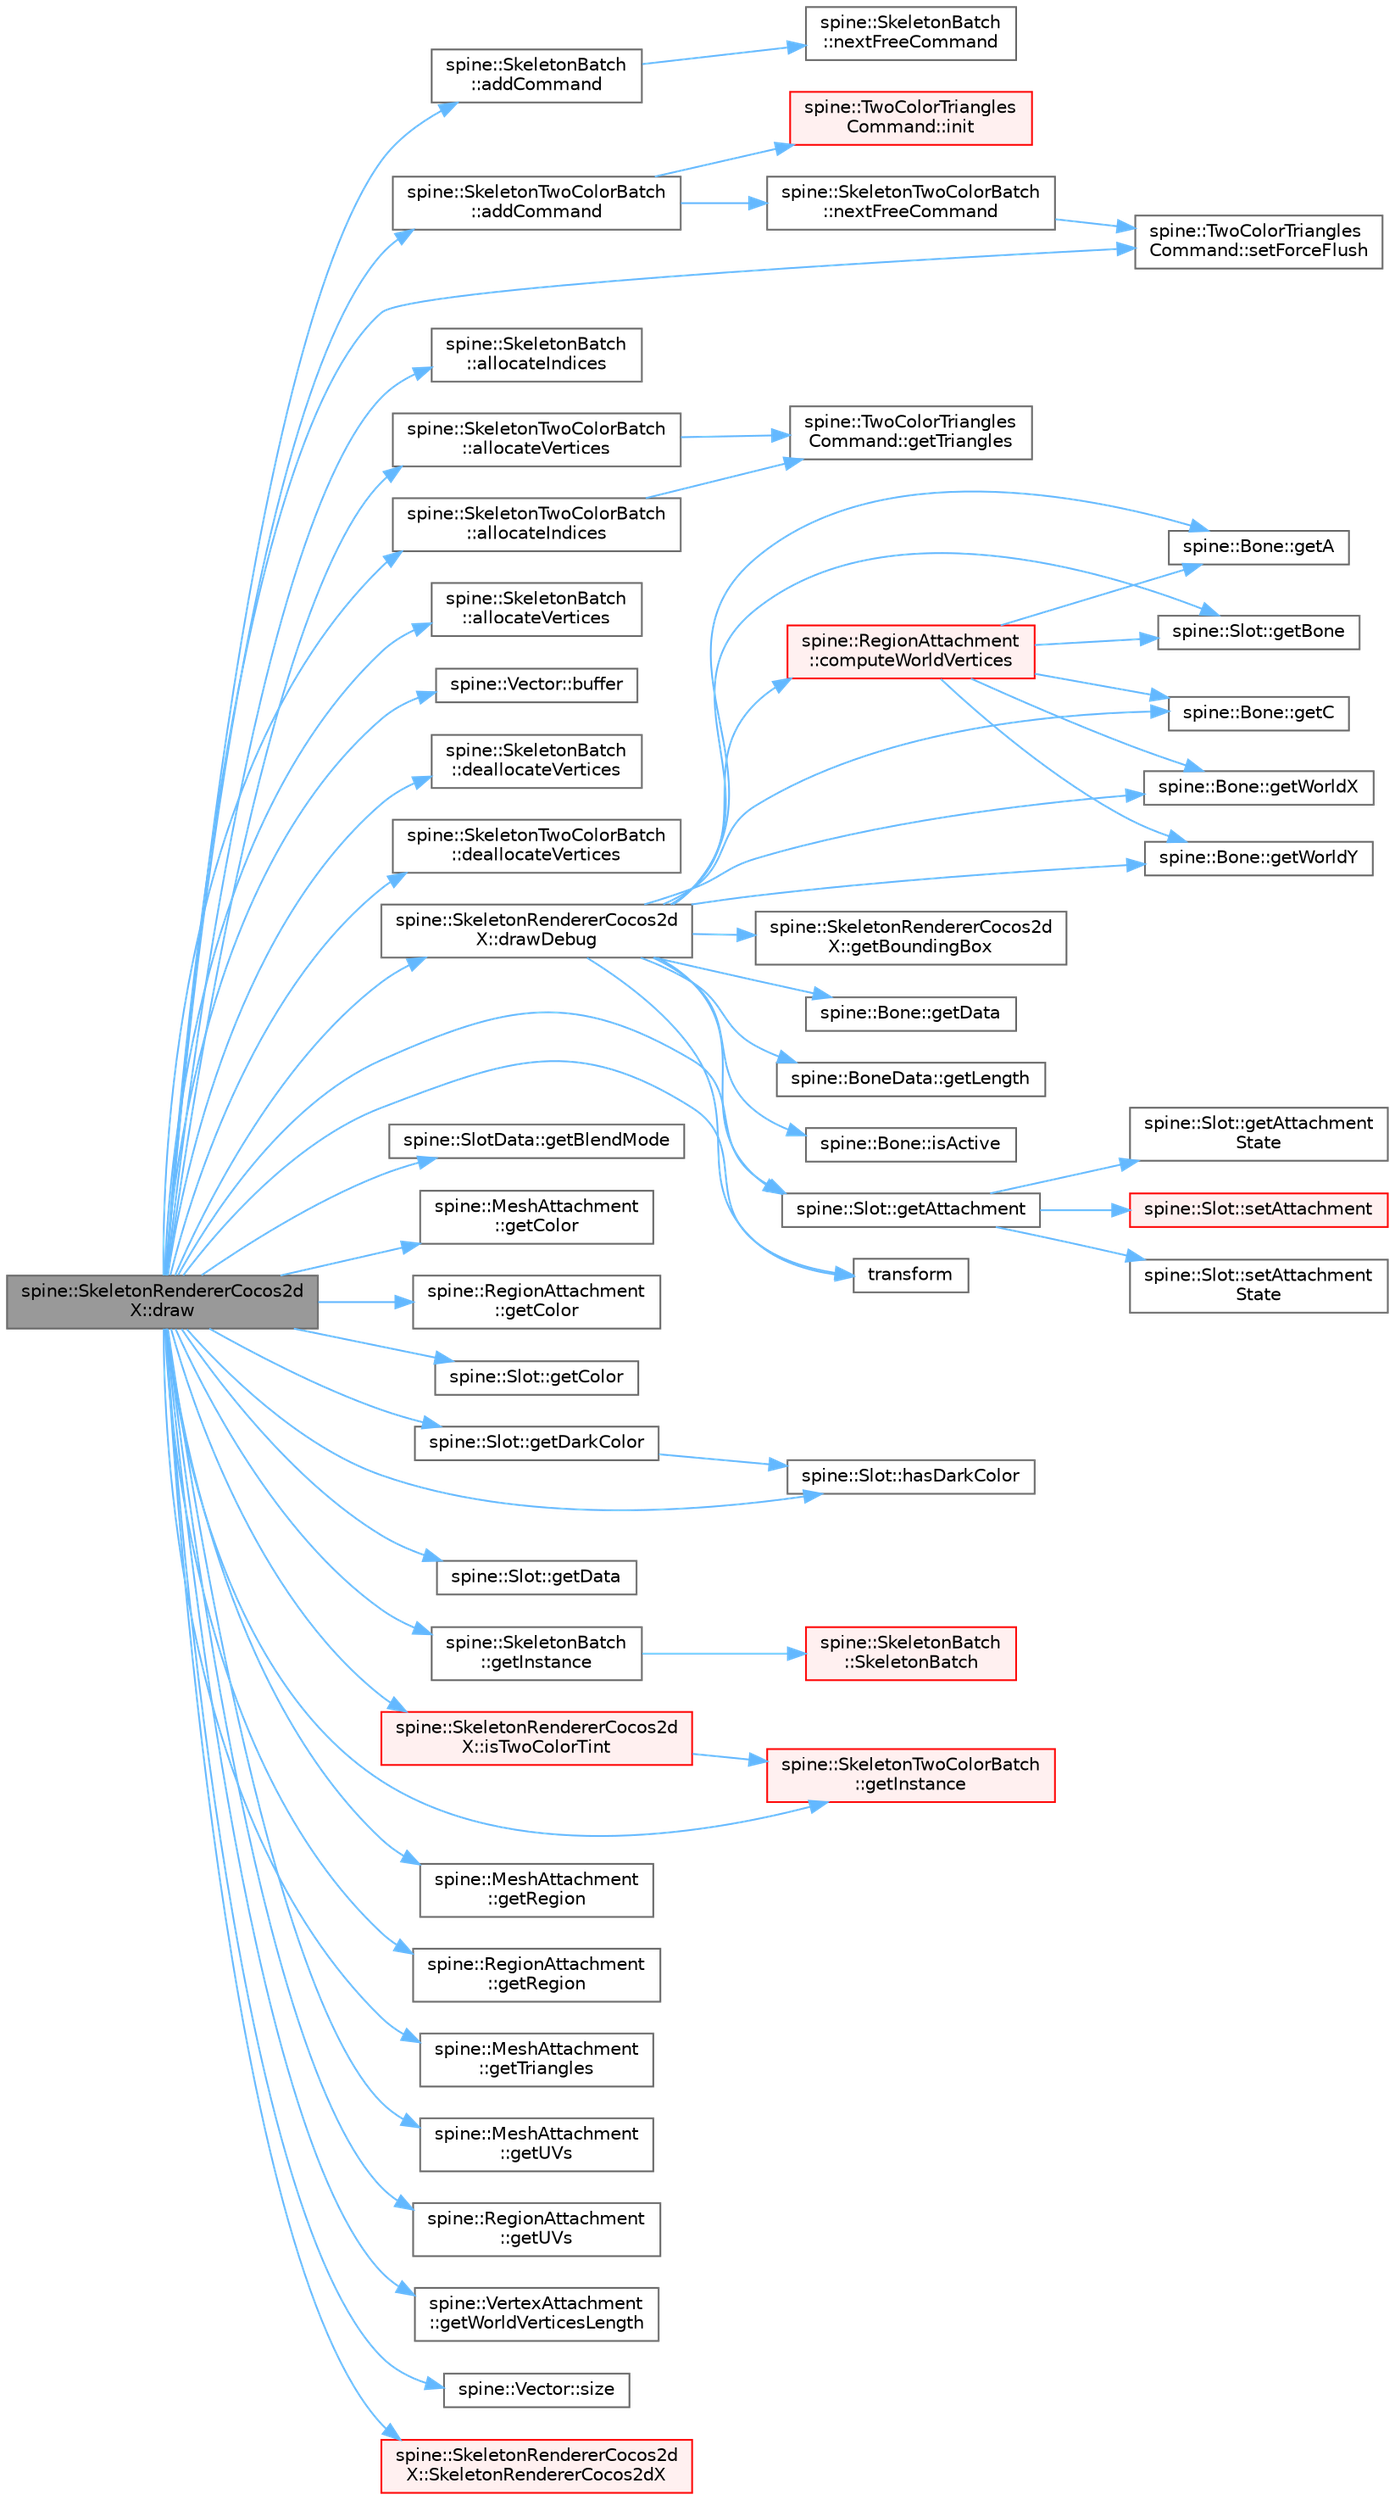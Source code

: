 digraph "spine::SkeletonRendererCocos2dX::draw"
{
 // LATEX_PDF_SIZE
  bgcolor="transparent";
  edge [fontname=Helvetica,fontsize=10,labelfontname=Helvetica,labelfontsize=10];
  node [fontname=Helvetica,fontsize=10,shape=box,height=0.2,width=0.4];
  rankdir="LR";
  Node1 [id="Node000001",label="spine::SkeletonRendererCocos2d\lX::draw",height=0.2,width=0.4,color="gray40", fillcolor="grey60", style="filled", fontcolor="black",tooltip=" "];
  Node1 -> Node2 [id="edge61_Node000001_Node000002",color="steelblue1",style="solid",tooltip=" "];
  Node2 [id="Node000002",label="spine::SkeletonBatch\l::addCommand",height=0.2,width=0.4,color="grey40", fillcolor="white", style="filled",URL="$classspine_1_1_skeleton_batch.html#aec1373eedc6bc63f5dff94f3d1d08098",tooltip=" "];
  Node2 -> Node3 [id="edge62_Node000002_Node000003",color="steelblue1",style="solid",tooltip=" "];
  Node3 [id="Node000003",label="spine::SkeletonBatch\l::nextFreeCommand",height=0.2,width=0.4,color="grey40", fillcolor="white", style="filled",URL="$classspine_1_1_skeleton_batch.html#acdd144726c8ec540d47d0ebb0433614d",tooltip=" "];
  Node1 -> Node4 [id="edge63_Node000001_Node000004",color="steelblue1",style="solid",tooltip=" "];
  Node4 [id="Node000004",label="spine::SkeletonTwoColorBatch\l::addCommand",height=0.2,width=0.4,color="grey40", fillcolor="white", style="filled",URL="$classspine_1_1_skeleton_two_color_batch.html#af300233ab35785f9e67ffe7e693064e6",tooltip=" "];
  Node4 -> Node5 [id="edge64_Node000004_Node000005",color="steelblue1",style="solid",tooltip=" "];
  Node5 [id="Node000005",label="spine::TwoColorTriangles\lCommand::init",height=0.2,width=0.4,color="red", fillcolor="#FFF0F0", style="filled",URL="$classspine_1_1_two_color_triangles_command.html#a385e4c629471fbf28207ce3c9ecf8922",tooltip=" "];
  Node4 -> Node7 [id="edge65_Node000004_Node000007",color="steelblue1",style="solid",tooltip=" "];
  Node7 [id="Node000007",label="spine::SkeletonTwoColorBatch\l::nextFreeCommand",height=0.2,width=0.4,color="grey40", fillcolor="white", style="filled",URL="$classspine_1_1_skeleton_two_color_batch.html#a2ef0dd379c29cb6304c3d2aaa793dac8",tooltip=" "];
  Node7 -> Node8 [id="edge66_Node000007_Node000008",color="steelblue1",style="solid",tooltip=" "];
  Node8 [id="Node000008",label="spine::TwoColorTriangles\lCommand::setForceFlush",height=0.2,width=0.4,color="grey40", fillcolor="white", style="filled",URL="$classspine_1_1_two_color_triangles_command.html#a26a718261b7171fb878a1847369cc8a5",tooltip=" "];
  Node1 -> Node9 [id="edge67_Node000001_Node000009",color="steelblue1",style="solid",tooltip=" "];
  Node9 [id="Node000009",label="spine::SkeletonBatch\l::allocateIndices",height=0.2,width=0.4,color="grey40", fillcolor="white", style="filled",URL="$classspine_1_1_skeleton_batch.html#a90f37236b011a0ad7b0a84a2997680e2",tooltip=" "];
  Node1 -> Node10 [id="edge68_Node000001_Node000010",color="steelblue1",style="solid",tooltip=" "];
  Node10 [id="Node000010",label="spine::SkeletonTwoColorBatch\l::allocateIndices",height=0.2,width=0.4,color="grey40", fillcolor="white", style="filled",URL="$classspine_1_1_skeleton_two_color_batch.html#a1c5f60782c80e65d49c0a655057e2129",tooltip=" "];
  Node10 -> Node11 [id="edge69_Node000010_Node000011",color="steelblue1",style="solid",tooltip=" "];
  Node11 [id="Node000011",label="spine::TwoColorTriangles\lCommand::getTriangles",height=0.2,width=0.4,color="grey40", fillcolor="white", style="filled",URL="$classspine_1_1_two_color_triangles_command.html#a0b5f2e27a84da91efa9fb76a8b563c98",tooltip=" "];
  Node1 -> Node12 [id="edge70_Node000001_Node000012",color="steelblue1",style="solid",tooltip=" "];
  Node12 [id="Node000012",label="spine::SkeletonBatch\l::allocateVertices",height=0.2,width=0.4,color="grey40", fillcolor="white", style="filled",URL="$classspine_1_1_skeleton_batch.html#ac8a9840436602d1c8bf7e8aa59ca092f",tooltip=" "];
  Node1 -> Node13 [id="edge71_Node000001_Node000013",color="steelblue1",style="solid",tooltip=" "];
  Node13 [id="Node000013",label="spine::SkeletonTwoColorBatch\l::allocateVertices",height=0.2,width=0.4,color="grey40", fillcolor="white", style="filled",URL="$classspine_1_1_skeleton_two_color_batch.html#a951b861ed46ff62b3cc9b063ff33a39b",tooltip=" "];
  Node13 -> Node11 [id="edge72_Node000013_Node000011",color="steelblue1",style="solid",tooltip=" "];
  Node1 -> Node14 [id="edge73_Node000001_Node000014",color="steelblue1",style="solid",tooltip=" "];
  Node14 [id="Node000014",label="spine::Vector::buffer",height=0.2,width=0.4,color="grey40", fillcolor="white", style="filled",URL="$classspine_1_1_vector.html#a51e5c426b03098af297e10efdaf52e22",tooltip=" "];
  Node1 -> Node15 [id="edge74_Node000001_Node000015",color="steelblue1",style="solid",tooltip=" "];
  Node15 [id="Node000015",label="spine::SkeletonBatch\l::deallocateVertices",height=0.2,width=0.4,color="grey40", fillcolor="white", style="filled",URL="$classspine_1_1_skeleton_batch.html#ae7f2300ee79a3aac2c33a4f56c9a851d",tooltip=" "];
  Node1 -> Node16 [id="edge75_Node000001_Node000016",color="steelblue1",style="solid",tooltip=" "];
  Node16 [id="Node000016",label="spine::SkeletonTwoColorBatch\l::deallocateVertices",height=0.2,width=0.4,color="grey40", fillcolor="white", style="filled",URL="$classspine_1_1_skeleton_two_color_batch.html#a921f10e4f77a91e6f34d5132ce4c9d83",tooltip=" "];
  Node1 -> Node17 [id="edge76_Node000001_Node000017",color="steelblue1",style="solid",tooltip=" "];
  Node17 [id="Node000017",label="spine::SkeletonRendererCocos2d\lX::drawDebug",height=0.2,width=0.4,color="grey40", fillcolor="white", style="filled",URL="$classspine_1_1_skeleton_renderer_cocos2d_x.html#a076d0ded0bb1186992dca699816d1bb5",tooltip=" "];
  Node17 -> Node18 [id="edge77_Node000017_Node000018",color="steelblue1",style="solid",tooltip=" "];
  Node18 [id="Node000018",label="spine::RegionAttachment\l::computeWorldVertices",height=0.2,width=0.4,color="red", fillcolor="#FFF0F0", style="filled",URL="$classspine_1_1_region_attachment.html#aff6093b5fdcab5375c2d8b068231e66e",tooltip=" "];
  Node18 -> Node19 [id="edge78_Node000018_Node000019",color="steelblue1",style="solid",tooltip=" "];
  Node19 [id="Node000019",label="spine::Bone::getA",height=0.2,width=0.4,color="grey40", fillcolor="white", style="filled",URL="$classspine_1_1_bone.html#ad1bf794d4403f999c8f7b9f836df66d6",tooltip=" "];
  Node18 -> Node21 [id="edge79_Node000018_Node000021",color="steelblue1",style="solid",tooltip=" "];
  Node21 [id="Node000021",label="spine::Slot::getBone",height=0.2,width=0.4,color="grey40", fillcolor="white", style="filled",URL="$classspine_1_1_slot.html#a70e34507eb281998a242b6466b8465b6",tooltip=" "];
  Node18 -> Node22 [id="edge80_Node000018_Node000022",color="steelblue1",style="solid",tooltip=" "];
  Node22 [id="Node000022",label="spine::Bone::getC",height=0.2,width=0.4,color="grey40", fillcolor="white", style="filled",URL="$classspine_1_1_bone.html#a3d65d6d037c98373ee8f50c8eb8ecb9d",tooltip=" "];
  Node18 -> Node24 [id="edge81_Node000018_Node000024",color="steelblue1",style="solid",tooltip=" "];
  Node24 [id="Node000024",label="spine::Bone::getWorldX",height=0.2,width=0.4,color="grey40", fillcolor="white", style="filled",URL="$classspine_1_1_bone.html#a31d0b696d1599e91547485b299ac0177",tooltip=" "];
  Node18 -> Node25 [id="edge82_Node000018_Node000025",color="steelblue1",style="solid",tooltip=" "];
  Node25 [id="Node000025",label="spine::Bone::getWorldY",height=0.2,width=0.4,color="grey40", fillcolor="white", style="filled",URL="$classspine_1_1_bone.html#a259cfdb2fbd70a5c57a2b59a2bcbc67a",tooltip=" "];
  Node17 -> Node19 [id="edge83_Node000017_Node000019",color="steelblue1",style="solid",tooltip=" "];
  Node17 -> Node26 [id="edge84_Node000017_Node000026",color="steelblue1",style="solid",tooltip=" "];
  Node26 [id="Node000026",label="spine::Slot::getAttachment",height=0.2,width=0.4,color="grey40", fillcolor="white", style="filled",URL="$classspine_1_1_slot.html#af8f7f6c38794624b4bbcb1031d05b37b",tooltip="May be NULL."];
  Node26 -> Node27 [id="edge85_Node000026_Node000027",color="steelblue1",style="solid",tooltip=" "];
  Node27 [id="Node000027",label="spine::Slot::getAttachment\lState",height=0.2,width=0.4,color="grey40", fillcolor="white", style="filled",URL="$classspine_1_1_slot.html#af63d2293b5f0c9769d3589a7736c55a6",tooltip=" "];
  Node26 -> Node28 [id="edge86_Node000026_Node000028",color="steelblue1",style="solid",tooltip=" "];
  Node28 [id="Node000028",label="spine::Slot::setAttachment",height=0.2,width=0.4,color="red", fillcolor="#FFF0F0", style="filled",URL="$classspine_1_1_slot.html#ad9359f3f2289ed3c013215c40b180c58",tooltip=" "];
  Node26 -> Node30 [id="edge87_Node000026_Node000030",color="steelblue1",style="solid",tooltip=" "];
  Node30 [id="Node000030",label="spine::Slot::setAttachment\lState",height=0.2,width=0.4,color="grey40", fillcolor="white", style="filled",URL="$classspine_1_1_slot.html#ab108772a947f2283bdd50c493beeeb39",tooltip=" "];
  Node17 -> Node21 [id="edge88_Node000017_Node000021",color="steelblue1",style="solid",tooltip=" "];
  Node17 -> Node31 [id="edge89_Node000017_Node000031",color="steelblue1",style="solid",tooltip=" "];
  Node31 [id="Node000031",label="spine::SkeletonRendererCocos2d\lX::getBoundingBox",height=0.2,width=0.4,color="grey40", fillcolor="white", style="filled",URL="$classspine_1_1_skeleton_renderer_cocos2d_x.html#a444f77216a808ded3317bc5008067a98",tooltip=" "];
  Node17 -> Node22 [id="edge90_Node000017_Node000022",color="steelblue1",style="solid",tooltip=" "];
  Node17 -> Node32 [id="edge91_Node000017_Node000032",color="steelblue1",style="solid",tooltip=" "];
  Node32 [id="Node000032",label="spine::Bone::getData",height=0.2,width=0.4,color="grey40", fillcolor="white", style="filled",URL="$classspine_1_1_bone.html#a13b3778da0a300dbf777ce37239bdcd2",tooltip=" "];
  Node17 -> Node33 [id="edge92_Node000017_Node000033",color="steelblue1",style="solid",tooltip=" "];
  Node33 [id="Node000033",label="spine::BoneData::getLength",height=0.2,width=0.4,color="grey40", fillcolor="white", style="filled",URL="$classspine_1_1_bone_data.html#a65a3f149a10e801ca95ddb2c1ebc2bcf",tooltip=" "];
  Node17 -> Node24 [id="edge93_Node000017_Node000024",color="steelblue1",style="solid",tooltip=" "];
  Node17 -> Node25 [id="edge94_Node000017_Node000025",color="steelblue1",style="solid",tooltip=" "];
  Node17 -> Node34 [id="edge95_Node000017_Node000034",color="steelblue1",style="solid",tooltip=" "];
  Node34 [id="Node000034",label="spine::Bone::isActive",height=0.2,width=0.4,color="grey40", fillcolor="white", style="filled",URL="$classspine_1_1_bone.html#ada704b83037234cd547446faadf8b92b",tooltip=" "];
  Node17 -> Node35 [id="edge96_Node000017_Node000035",color="steelblue1",style="solid",tooltip=" "];
  Node35 [id="Node000035",label="transform",height=0.2,width=0.4,color="grey40", fillcolor="white", style="filled",URL="$geometry_8cpp.html#ad05130a1d9f2e9708c1125b4cc2fe7cb",tooltip=" "];
  Node1 -> Node26 [id="edge97_Node000001_Node000026",color="steelblue1",style="solid",tooltip=" "];
  Node1 -> Node36 [id="edge98_Node000001_Node000036",color="steelblue1",style="solid",tooltip=" "];
  Node36 [id="Node000036",label="spine::SlotData::getBlendMode",height=0.2,width=0.4,color="grey40", fillcolor="white", style="filled",URL="$classspine_1_1_slot_data.html#a96a454bc91254bf20ed36b648e8ce160",tooltip=" "];
  Node1 -> Node37 [id="edge99_Node000001_Node000037",color="steelblue1",style="solid",tooltip=" "];
  Node37 [id="Node000037",label="spine::MeshAttachment\l::getColor",height=0.2,width=0.4,color="grey40", fillcolor="white", style="filled",URL="$classspine_1_1_mesh_attachment.html#a8233c62ec872521c836a780d9f2aef03",tooltip=" "];
  Node1 -> Node38 [id="edge100_Node000001_Node000038",color="steelblue1",style="solid",tooltip=" "];
  Node38 [id="Node000038",label="spine::RegionAttachment\l::getColor",height=0.2,width=0.4,color="grey40", fillcolor="white", style="filled",URL="$classspine_1_1_region_attachment.html#ab7f22bbc560f9c046b8076ff970a38c5",tooltip=" "];
  Node1 -> Node39 [id="edge101_Node000001_Node000039",color="steelblue1",style="solid",tooltip=" "];
  Node39 [id="Node000039",label="spine::Slot::getColor",height=0.2,width=0.4,color="grey40", fillcolor="white", style="filled",URL="$classspine_1_1_slot.html#a46318ae842c4846d16ae33d16b1916dc",tooltip=" "];
  Node1 -> Node40 [id="edge102_Node000001_Node000040",color="steelblue1",style="solid",tooltip=" "];
  Node40 [id="Node000040",label="spine::Slot::getDarkColor",height=0.2,width=0.4,color="grey40", fillcolor="white", style="filled",URL="$classspine_1_1_slot.html#aa42c52420f332b1027b37016b13d3457",tooltip=" "];
  Node40 -> Node41 [id="edge103_Node000040_Node000041",color="steelblue1",style="solid",tooltip=" "];
  Node41 [id="Node000041",label="spine::Slot::hasDarkColor",height=0.2,width=0.4,color="grey40", fillcolor="white", style="filled",URL="$classspine_1_1_slot.html#aaf24b2b20880efd58f1154860e0d8050",tooltip=" "];
  Node1 -> Node42 [id="edge104_Node000001_Node000042",color="steelblue1",style="solid",tooltip=" "];
  Node42 [id="Node000042",label="spine::Slot::getData",height=0.2,width=0.4,color="grey40", fillcolor="white", style="filled",URL="$classspine_1_1_slot.html#aa40b9c57e081fa331da138ce469ec8a4",tooltip=" "];
  Node1 -> Node43 [id="edge105_Node000001_Node000043",color="steelblue1",style="solid",tooltip=" "];
  Node43 [id="Node000043",label="spine::SkeletonBatch\l::getInstance",height=0.2,width=0.4,color="grey40", fillcolor="white", style="filled",URL="$classspine_1_1_skeleton_batch.html#a436fdff286dd0313bbb278ca9eed6dbb",tooltip=" "];
  Node43 -> Node44 [id="edge106_Node000043_Node000044",color="steelblue1",style="solid",tooltip=" "];
  Node44 [id="Node000044",label="spine::SkeletonBatch\l::SkeletonBatch",height=0.2,width=0.4,color="red", fillcolor="#FFF0F0", style="filled",URL="$classspine_1_1_skeleton_batch.html#a4e88e888fdeb4e7ca58e21f4d8427ea2",tooltip=" "];
  Node1 -> Node47 [id="edge107_Node000001_Node000047",color="steelblue1",style="solid",tooltip=" "];
  Node47 [id="Node000047",label="spine::SkeletonTwoColorBatch\l::getInstance",height=0.2,width=0.4,color="red", fillcolor="#FFF0F0", style="filled",URL="$classspine_1_1_skeleton_two_color_batch.html#abacd6945d2558cf27d9fd04dff6de2b7",tooltip=" "];
  Node1 -> Node51 [id="edge108_Node000001_Node000051",color="steelblue1",style="solid",tooltip=" "];
  Node51 [id="Node000051",label="spine::MeshAttachment\l::getRegion",height=0.2,width=0.4,color="grey40", fillcolor="white", style="filled",URL="$classspine_1_1_mesh_attachment.html#a8197ef03ada782693e628ef0a7064fc4",tooltip=" "];
  Node1 -> Node52 [id="edge109_Node000001_Node000052",color="steelblue1",style="solid",tooltip=" "];
  Node52 [id="Node000052",label="spine::RegionAttachment\l::getRegion",height=0.2,width=0.4,color="grey40", fillcolor="white", style="filled",URL="$classspine_1_1_region_attachment.html#adf3addb5aec6daa0d88e3bb9ed3c5305",tooltip=" "];
  Node1 -> Node53 [id="edge110_Node000001_Node000053",color="steelblue1",style="solid",tooltip=" "];
  Node53 [id="Node000053",label="spine::MeshAttachment\l::getTriangles",height=0.2,width=0.4,color="grey40", fillcolor="white", style="filled",URL="$classspine_1_1_mesh_attachment.html#aadf3c1282b1f3f82f86783914c72c224",tooltip=" "];
  Node1 -> Node54 [id="edge111_Node000001_Node000054",color="steelblue1",style="solid",tooltip=" "];
  Node54 [id="Node000054",label="spine::MeshAttachment\l::getUVs",height=0.2,width=0.4,color="grey40", fillcolor="white", style="filled",URL="$classspine_1_1_mesh_attachment.html#a9001d58a2fd7f88e3d3cab1f6c94109f",tooltip="The UV pair for each vertex, normalized within the entire texture. See also MeshAttachment::updateReg..."];
  Node1 -> Node55 [id="edge112_Node000001_Node000055",color="steelblue1",style="solid",tooltip=" "];
  Node55 [id="Node000055",label="spine::RegionAttachment\l::getUVs",height=0.2,width=0.4,color="grey40", fillcolor="white", style="filled",URL="$classspine_1_1_region_attachment.html#a52c9dad057bd37dd9b82fa3670d41a91",tooltip=" "];
  Node1 -> Node56 [id="edge113_Node000001_Node000056",color="steelblue1",style="solid",tooltip=" "];
  Node56 [id="Node000056",label="spine::VertexAttachment\l::getWorldVerticesLength",height=0.2,width=0.4,color="grey40", fillcolor="white", style="filled",URL="$classspine_1_1_vertex_attachment.html#a569313a21c00efa9cc0b65368b3f8a3c",tooltip=" "];
  Node1 -> Node41 [id="edge114_Node000001_Node000041",color="steelblue1",style="solid",tooltip=" "];
  Node1 -> Node57 [id="edge115_Node000001_Node000057",color="steelblue1",style="solid",tooltip=" "];
  Node57 [id="Node000057",label="spine::SkeletonRendererCocos2d\lX::isTwoColorTint",height=0.2,width=0.4,color="red", fillcolor="#FFF0F0", style="filled",URL="$classspine_1_1_skeleton_renderer_cocos2d_x.html#acf48a6a9bed7c4f33b46884d3dd42146",tooltip=" "];
  Node57 -> Node47 [id="edge116_Node000057_Node000047",color="steelblue1",style="solid",tooltip=" "];
  Node1 -> Node8 [id="edge117_Node000001_Node000008",color="steelblue1",style="solid",tooltip=" "];
  Node1 -> Node59 [id="edge118_Node000001_Node000059",color="steelblue1",style="solid",tooltip=" "];
  Node59 [id="Node000059",label="spine::Vector::size",height=0.2,width=0.4,color="grey40", fillcolor="white", style="filled",URL="$classspine_1_1_vector.html#a9a93bc1e4174a3abf92154b3c1017542",tooltip=" "];
  Node1 -> Node60 [id="edge119_Node000001_Node000060",color="steelblue1",style="solid",tooltip=" "];
  Node60 [id="Node000060",label="spine::SkeletonRendererCocos2d\lX::SkeletonRendererCocos2dX",height=0.2,width=0.4,color="red", fillcolor="#FFF0F0", style="filled",URL="$classspine_1_1_skeleton_renderer_cocos2d_x.html#ad15816930cc65123fd888dd1dcc2cdfc",tooltip=" "];
  Node1 -> Node35 [id="edge120_Node000001_Node000035",color="steelblue1",style="solid",tooltip=" "];
}

